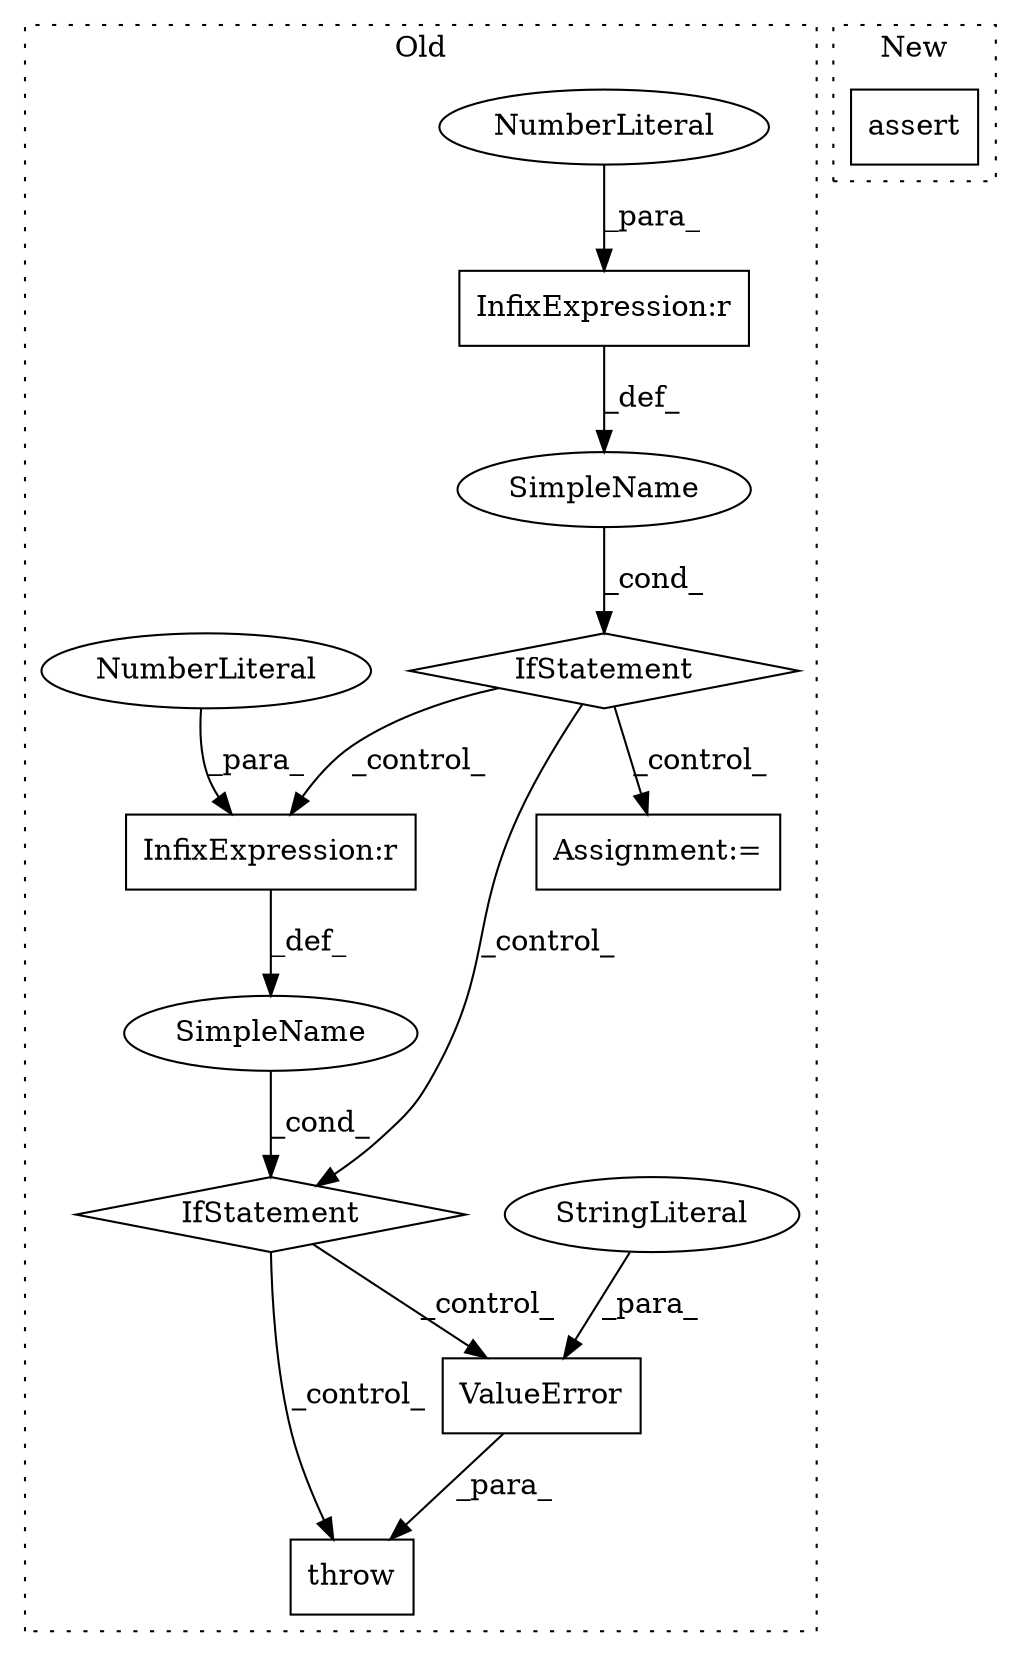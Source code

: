 digraph G {
subgraph cluster0 {
1 [label="ValueError" a="32" s="586,653" l="11,1" shape="box"];
3 [label="throw" a="53" s="580" l="6" shape="box"];
4 [label="SimpleName" a="42" s="" l="" shape="ellipse"];
5 [label="IfStatement" a="25" s="489,504" l="4,2" shape="diamond"];
6 [label="InfixExpression:r" a="27" s="499" l="4" shape="box"];
7 [label="StringLiteral" a="45" s="597" l="56" shape="ellipse"];
8 [label="Assignment:=" a="7" s="515" l="1" shape="box"];
9 [label="NumberLiteral" a="34" s="503" l="1" shape="ellipse"];
10 [label="SimpleName" a="42" s="" l="" shape="ellipse"];
11 [label="InfixExpression:r" a="27" s="566" l="3" shape="box"];
12 [label="NumberLiteral" a="34" s="569" l="1" shape="ellipse"];
13 [label="IfStatement" a="25" s="556,570" l="4,2" shape="diamond"];
label = "Old";
style="dotted";
}
subgraph cluster1 {
2 [label="assert" a="6" s="567" l="7" shape="box"];
label = "New";
style="dotted";
}
1 -> 3 [label="_para_"];
4 -> 5 [label="_cond_"];
5 -> 13 [label="_control_"];
5 -> 11 [label="_control_"];
5 -> 8 [label="_control_"];
6 -> 4 [label="_def_"];
7 -> 1 [label="_para_"];
9 -> 6 [label="_para_"];
10 -> 13 [label="_cond_"];
11 -> 10 [label="_def_"];
12 -> 11 [label="_para_"];
13 -> 3 [label="_control_"];
13 -> 1 [label="_control_"];
}